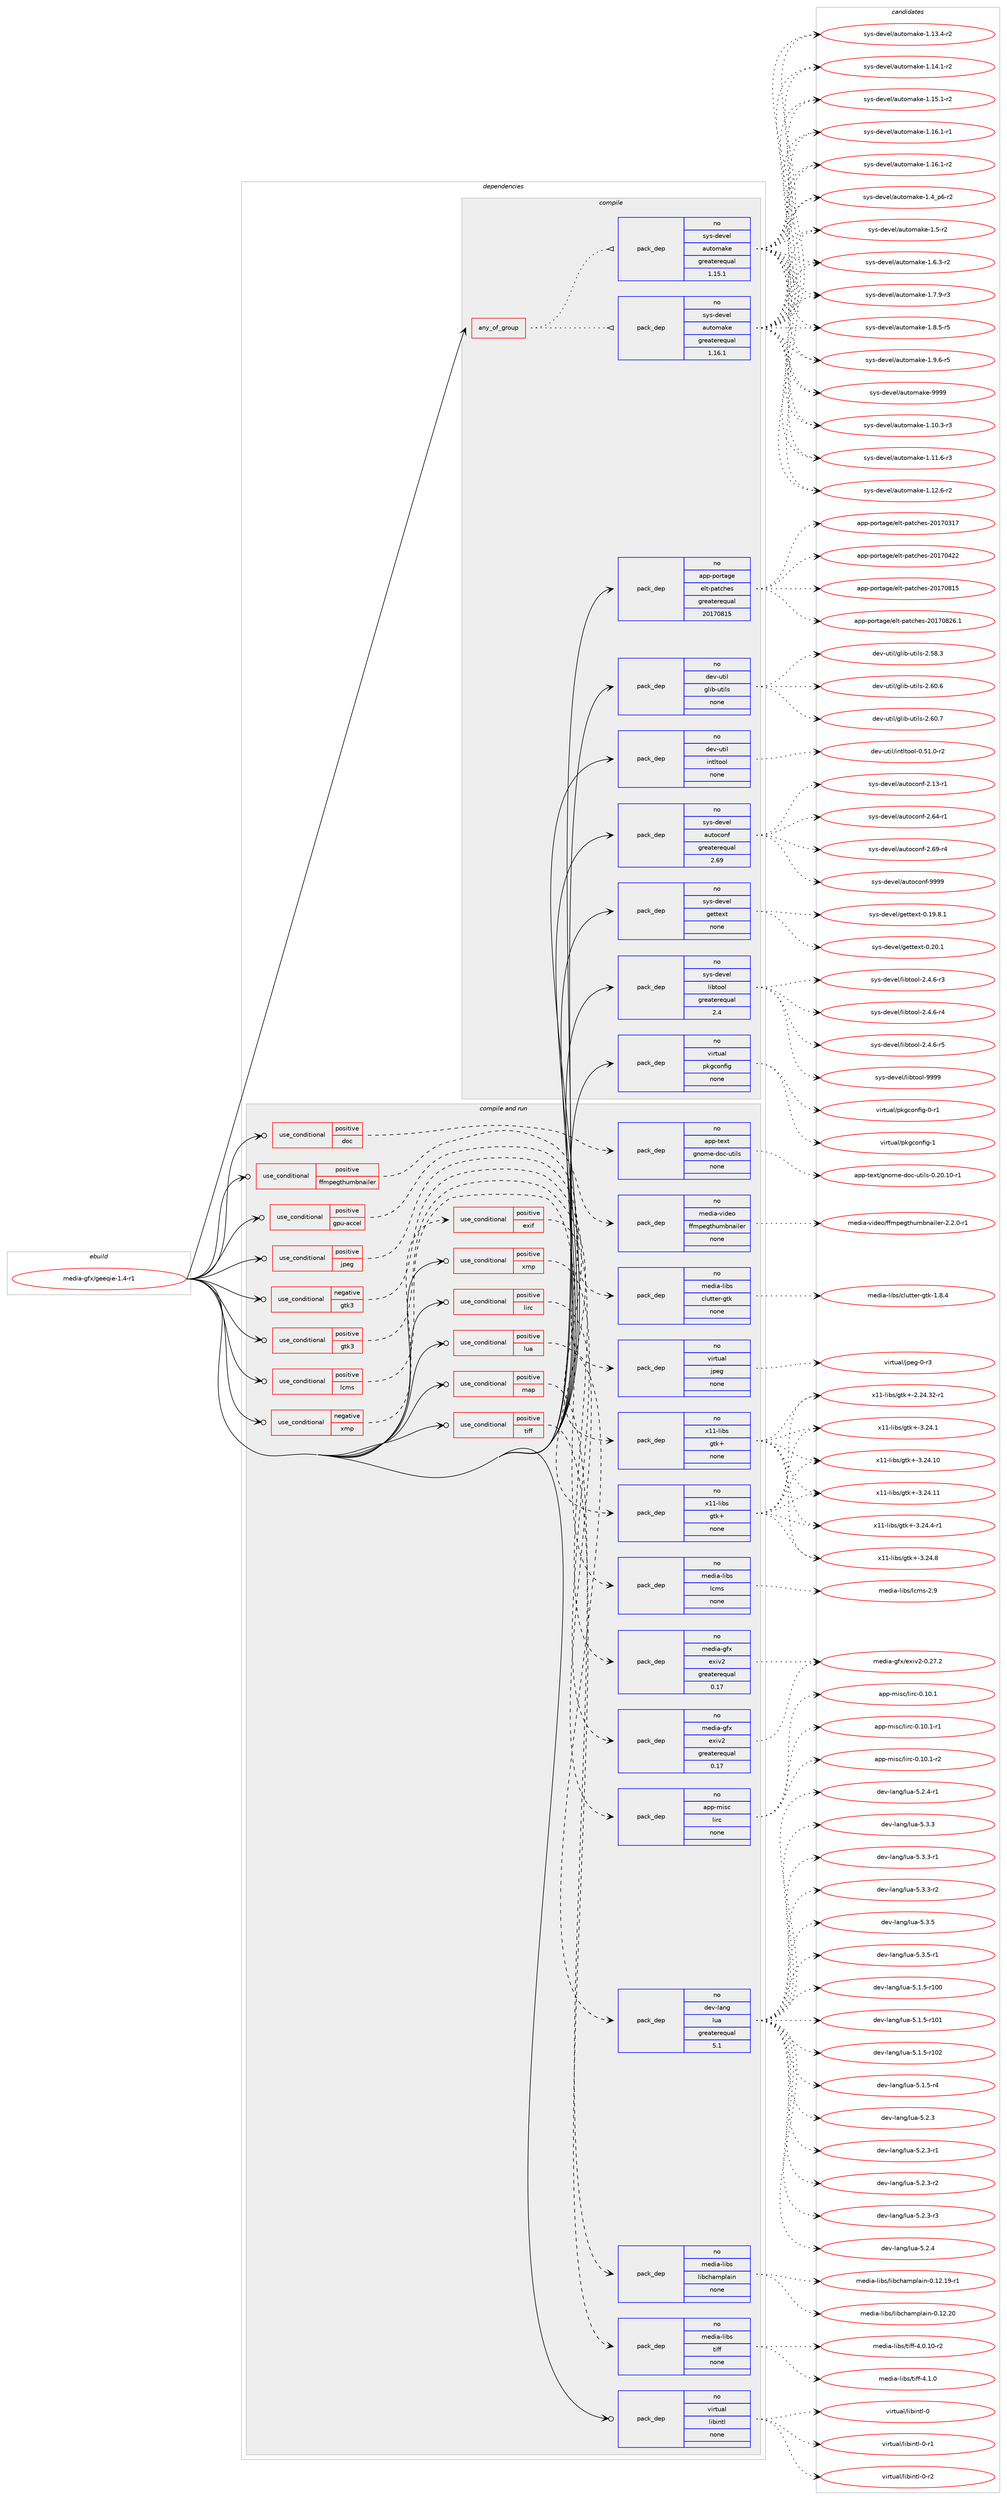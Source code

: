 digraph prolog {

# *************
# Graph options
# *************

newrank=true;
concentrate=true;
compound=true;
graph [rankdir=LR,fontname=Helvetica,fontsize=10,ranksep=1.5];#, ranksep=2.5, nodesep=0.2];
edge  [arrowhead=vee];
node  [fontname=Helvetica,fontsize=10];

# **********
# The ebuild
# **********

subgraph cluster_leftcol {
color=gray;
rank=same;
label=<<i>ebuild</i>>;
id [label="media-gfx/geeqie-1.4-r1", color=red, width=4, href="../media-gfx/geeqie-1.4-r1.svg"];
}

# ****************
# The dependencies
# ****************

subgraph cluster_midcol {
color=gray;
label=<<i>dependencies</i>>;
subgraph cluster_compile {
fillcolor="#eeeeee";
style=filled;
label=<<i>compile</i>>;
subgraph any13121 {
dependency779538 [label=<<TABLE BORDER="0" CELLBORDER="1" CELLSPACING="0" CELLPADDING="4"><TR><TD CELLPADDING="10">any_of_group</TD></TR></TABLE>>, shape=none, color=red];subgraph pack576283 {
dependency779539 [label=<<TABLE BORDER="0" CELLBORDER="1" CELLSPACING="0" CELLPADDING="4" WIDTH="220"><TR><TD ROWSPAN="6" CELLPADDING="30">pack_dep</TD></TR><TR><TD WIDTH="110">no</TD></TR><TR><TD>sys-devel</TD></TR><TR><TD>automake</TD></TR><TR><TD>greaterequal</TD></TR><TR><TD>1.16.1</TD></TR></TABLE>>, shape=none, color=blue];
}
dependency779538:e -> dependency779539:w [weight=20,style="dotted",arrowhead="oinv"];
subgraph pack576284 {
dependency779540 [label=<<TABLE BORDER="0" CELLBORDER="1" CELLSPACING="0" CELLPADDING="4" WIDTH="220"><TR><TD ROWSPAN="6" CELLPADDING="30">pack_dep</TD></TR><TR><TD WIDTH="110">no</TD></TR><TR><TD>sys-devel</TD></TR><TR><TD>automake</TD></TR><TR><TD>greaterequal</TD></TR><TR><TD>1.15.1</TD></TR></TABLE>>, shape=none, color=blue];
}
dependency779538:e -> dependency779540:w [weight=20,style="dotted",arrowhead="oinv"];
}
id:e -> dependency779538:w [weight=20,style="solid",arrowhead="vee"];
subgraph pack576285 {
dependency779541 [label=<<TABLE BORDER="0" CELLBORDER="1" CELLSPACING="0" CELLPADDING="4" WIDTH="220"><TR><TD ROWSPAN="6" CELLPADDING="30">pack_dep</TD></TR><TR><TD WIDTH="110">no</TD></TR><TR><TD>app-portage</TD></TR><TR><TD>elt-patches</TD></TR><TR><TD>greaterequal</TD></TR><TR><TD>20170815</TD></TR></TABLE>>, shape=none, color=blue];
}
id:e -> dependency779541:w [weight=20,style="solid",arrowhead="vee"];
subgraph pack576286 {
dependency779542 [label=<<TABLE BORDER="0" CELLBORDER="1" CELLSPACING="0" CELLPADDING="4" WIDTH="220"><TR><TD ROWSPAN="6" CELLPADDING="30">pack_dep</TD></TR><TR><TD WIDTH="110">no</TD></TR><TR><TD>dev-util</TD></TR><TR><TD>glib-utils</TD></TR><TR><TD>none</TD></TR><TR><TD></TD></TR></TABLE>>, shape=none, color=blue];
}
id:e -> dependency779542:w [weight=20,style="solid",arrowhead="vee"];
subgraph pack576287 {
dependency779543 [label=<<TABLE BORDER="0" CELLBORDER="1" CELLSPACING="0" CELLPADDING="4" WIDTH="220"><TR><TD ROWSPAN="6" CELLPADDING="30">pack_dep</TD></TR><TR><TD WIDTH="110">no</TD></TR><TR><TD>dev-util</TD></TR><TR><TD>intltool</TD></TR><TR><TD>none</TD></TR><TR><TD></TD></TR></TABLE>>, shape=none, color=blue];
}
id:e -> dependency779543:w [weight=20,style="solid",arrowhead="vee"];
subgraph pack576288 {
dependency779544 [label=<<TABLE BORDER="0" CELLBORDER="1" CELLSPACING="0" CELLPADDING="4" WIDTH="220"><TR><TD ROWSPAN="6" CELLPADDING="30">pack_dep</TD></TR><TR><TD WIDTH="110">no</TD></TR><TR><TD>sys-devel</TD></TR><TR><TD>autoconf</TD></TR><TR><TD>greaterequal</TD></TR><TR><TD>2.69</TD></TR></TABLE>>, shape=none, color=blue];
}
id:e -> dependency779544:w [weight=20,style="solid",arrowhead="vee"];
subgraph pack576289 {
dependency779545 [label=<<TABLE BORDER="0" CELLBORDER="1" CELLSPACING="0" CELLPADDING="4" WIDTH="220"><TR><TD ROWSPAN="6" CELLPADDING="30">pack_dep</TD></TR><TR><TD WIDTH="110">no</TD></TR><TR><TD>sys-devel</TD></TR><TR><TD>gettext</TD></TR><TR><TD>none</TD></TR><TR><TD></TD></TR></TABLE>>, shape=none, color=blue];
}
id:e -> dependency779545:w [weight=20,style="solid",arrowhead="vee"];
subgraph pack576290 {
dependency779546 [label=<<TABLE BORDER="0" CELLBORDER="1" CELLSPACING="0" CELLPADDING="4" WIDTH="220"><TR><TD ROWSPAN="6" CELLPADDING="30">pack_dep</TD></TR><TR><TD WIDTH="110">no</TD></TR><TR><TD>sys-devel</TD></TR><TR><TD>libtool</TD></TR><TR><TD>greaterequal</TD></TR><TR><TD>2.4</TD></TR></TABLE>>, shape=none, color=blue];
}
id:e -> dependency779546:w [weight=20,style="solid",arrowhead="vee"];
subgraph pack576291 {
dependency779547 [label=<<TABLE BORDER="0" CELLBORDER="1" CELLSPACING="0" CELLPADDING="4" WIDTH="220"><TR><TD ROWSPAN="6" CELLPADDING="30">pack_dep</TD></TR><TR><TD WIDTH="110">no</TD></TR><TR><TD>virtual</TD></TR><TR><TD>pkgconfig</TD></TR><TR><TD>none</TD></TR><TR><TD></TD></TR></TABLE>>, shape=none, color=blue];
}
id:e -> dependency779547:w [weight=20,style="solid",arrowhead="vee"];
}
subgraph cluster_compileandrun {
fillcolor="#eeeeee";
style=filled;
label=<<i>compile and run</i>>;
subgraph cond189717 {
dependency779548 [label=<<TABLE BORDER="0" CELLBORDER="1" CELLSPACING="0" CELLPADDING="4"><TR><TD ROWSPAN="3" CELLPADDING="10">use_conditional</TD></TR><TR><TD>negative</TD></TR><TR><TD>gtk3</TD></TR></TABLE>>, shape=none, color=red];
subgraph pack576292 {
dependency779549 [label=<<TABLE BORDER="0" CELLBORDER="1" CELLSPACING="0" CELLPADDING="4" WIDTH="220"><TR><TD ROWSPAN="6" CELLPADDING="30">pack_dep</TD></TR><TR><TD WIDTH="110">no</TD></TR><TR><TD>x11-libs</TD></TR><TR><TD>gtk+</TD></TR><TR><TD>none</TD></TR><TR><TD></TD></TR></TABLE>>, shape=none, color=blue];
}
dependency779548:e -> dependency779549:w [weight=20,style="dashed",arrowhead="vee"];
}
id:e -> dependency779548:w [weight=20,style="solid",arrowhead="odotvee"];
subgraph cond189718 {
dependency779550 [label=<<TABLE BORDER="0" CELLBORDER="1" CELLSPACING="0" CELLPADDING="4"><TR><TD ROWSPAN="3" CELLPADDING="10">use_conditional</TD></TR><TR><TD>negative</TD></TR><TR><TD>xmp</TD></TR></TABLE>>, shape=none, color=red];
subgraph cond189719 {
dependency779551 [label=<<TABLE BORDER="0" CELLBORDER="1" CELLSPACING="0" CELLPADDING="4"><TR><TD ROWSPAN="3" CELLPADDING="10">use_conditional</TD></TR><TR><TD>positive</TD></TR><TR><TD>exif</TD></TR></TABLE>>, shape=none, color=red];
subgraph pack576293 {
dependency779552 [label=<<TABLE BORDER="0" CELLBORDER="1" CELLSPACING="0" CELLPADDING="4" WIDTH="220"><TR><TD ROWSPAN="6" CELLPADDING="30">pack_dep</TD></TR><TR><TD WIDTH="110">no</TD></TR><TR><TD>media-gfx</TD></TR><TR><TD>exiv2</TD></TR><TR><TD>greaterequal</TD></TR><TR><TD>0.17</TD></TR></TABLE>>, shape=none, color=blue];
}
dependency779551:e -> dependency779552:w [weight=20,style="dashed",arrowhead="vee"];
}
dependency779550:e -> dependency779551:w [weight=20,style="dashed",arrowhead="vee"];
}
id:e -> dependency779550:w [weight=20,style="solid",arrowhead="odotvee"];
subgraph cond189720 {
dependency779553 [label=<<TABLE BORDER="0" CELLBORDER="1" CELLSPACING="0" CELLPADDING="4"><TR><TD ROWSPAN="3" CELLPADDING="10">use_conditional</TD></TR><TR><TD>positive</TD></TR><TR><TD>doc</TD></TR></TABLE>>, shape=none, color=red];
subgraph pack576294 {
dependency779554 [label=<<TABLE BORDER="0" CELLBORDER="1" CELLSPACING="0" CELLPADDING="4" WIDTH="220"><TR><TD ROWSPAN="6" CELLPADDING="30">pack_dep</TD></TR><TR><TD WIDTH="110">no</TD></TR><TR><TD>app-text</TD></TR><TR><TD>gnome-doc-utils</TD></TR><TR><TD>none</TD></TR><TR><TD></TD></TR></TABLE>>, shape=none, color=blue];
}
dependency779553:e -> dependency779554:w [weight=20,style="dashed",arrowhead="vee"];
}
id:e -> dependency779553:w [weight=20,style="solid",arrowhead="odotvee"];
subgraph cond189721 {
dependency779555 [label=<<TABLE BORDER="0" CELLBORDER="1" CELLSPACING="0" CELLPADDING="4"><TR><TD ROWSPAN="3" CELLPADDING="10">use_conditional</TD></TR><TR><TD>positive</TD></TR><TR><TD>ffmpegthumbnailer</TD></TR></TABLE>>, shape=none, color=red];
subgraph pack576295 {
dependency779556 [label=<<TABLE BORDER="0" CELLBORDER="1" CELLSPACING="0" CELLPADDING="4" WIDTH="220"><TR><TD ROWSPAN="6" CELLPADDING="30">pack_dep</TD></TR><TR><TD WIDTH="110">no</TD></TR><TR><TD>media-video</TD></TR><TR><TD>ffmpegthumbnailer</TD></TR><TR><TD>none</TD></TR><TR><TD></TD></TR></TABLE>>, shape=none, color=blue];
}
dependency779555:e -> dependency779556:w [weight=20,style="dashed",arrowhead="vee"];
}
id:e -> dependency779555:w [weight=20,style="solid",arrowhead="odotvee"];
subgraph cond189722 {
dependency779557 [label=<<TABLE BORDER="0" CELLBORDER="1" CELLSPACING="0" CELLPADDING="4"><TR><TD ROWSPAN="3" CELLPADDING="10">use_conditional</TD></TR><TR><TD>positive</TD></TR><TR><TD>gpu-accel</TD></TR></TABLE>>, shape=none, color=red];
subgraph pack576296 {
dependency779558 [label=<<TABLE BORDER="0" CELLBORDER="1" CELLSPACING="0" CELLPADDING="4" WIDTH="220"><TR><TD ROWSPAN="6" CELLPADDING="30">pack_dep</TD></TR><TR><TD WIDTH="110">no</TD></TR><TR><TD>media-libs</TD></TR><TR><TD>clutter-gtk</TD></TR><TR><TD>none</TD></TR><TR><TD></TD></TR></TABLE>>, shape=none, color=blue];
}
dependency779557:e -> dependency779558:w [weight=20,style="dashed",arrowhead="vee"];
}
id:e -> dependency779557:w [weight=20,style="solid",arrowhead="odotvee"];
subgraph cond189723 {
dependency779559 [label=<<TABLE BORDER="0" CELLBORDER="1" CELLSPACING="0" CELLPADDING="4"><TR><TD ROWSPAN="3" CELLPADDING="10">use_conditional</TD></TR><TR><TD>positive</TD></TR><TR><TD>gtk3</TD></TR></TABLE>>, shape=none, color=red];
subgraph pack576297 {
dependency779560 [label=<<TABLE BORDER="0" CELLBORDER="1" CELLSPACING="0" CELLPADDING="4" WIDTH="220"><TR><TD ROWSPAN="6" CELLPADDING="30">pack_dep</TD></TR><TR><TD WIDTH="110">no</TD></TR><TR><TD>x11-libs</TD></TR><TR><TD>gtk+</TD></TR><TR><TD>none</TD></TR><TR><TD></TD></TR></TABLE>>, shape=none, color=blue];
}
dependency779559:e -> dependency779560:w [weight=20,style="dashed",arrowhead="vee"];
}
id:e -> dependency779559:w [weight=20,style="solid",arrowhead="odotvee"];
subgraph cond189724 {
dependency779561 [label=<<TABLE BORDER="0" CELLBORDER="1" CELLSPACING="0" CELLPADDING="4"><TR><TD ROWSPAN="3" CELLPADDING="10">use_conditional</TD></TR><TR><TD>positive</TD></TR><TR><TD>jpeg</TD></TR></TABLE>>, shape=none, color=red];
subgraph pack576298 {
dependency779562 [label=<<TABLE BORDER="0" CELLBORDER="1" CELLSPACING="0" CELLPADDING="4" WIDTH="220"><TR><TD ROWSPAN="6" CELLPADDING="30">pack_dep</TD></TR><TR><TD WIDTH="110">no</TD></TR><TR><TD>virtual</TD></TR><TR><TD>jpeg</TD></TR><TR><TD>none</TD></TR><TR><TD></TD></TR></TABLE>>, shape=none, color=blue];
}
dependency779561:e -> dependency779562:w [weight=20,style="dashed",arrowhead="vee"];
}
id:e -> dependency779561:w [weight=20,style="solid",arrowhead="odotvee"];
subgraph cond189725 {
dependency779563 [label=<<TABLE BORDER="0" CELLBORDER="1" CELLSPACING="0" CELLPADDING="4"><TR><TD ROWSPAN="3" CELLPADDING="10">use_conditional</TD></TR><TR><TD>positive</TD></TR><TR><TD>lcms</TD></TR></TABLE>>, shape=none, color=red];
subgraph pack576299 {
dependency779564 [label=<<TABLE BORDER="0" CELLBORDER="1" CELLSPACING="0" CELLPADDING="4" WIDTH="220"><TR><TD ROWSPAN="6" CELLPADDING="30">pack_dep</TD></TR><TR><TD WIDTH="110">no</TD></TR><TR><TD>media-libs</TD></TR><TR><TD>lcms</TD></TR><TR><TD>none</TD></TR><TR><TD></TD></TR></TABLE>>, shape=none, color=blue];
}
dependency779563:e -> dependency779564:w [weight=20,style="dashed",arrowhead="vee"];
}
id:e -> dependency779563:w [weight=20,style="solid",arrowhead="odotvee"];
subgraph cond189726 {
dependency779565 [label=<<TABLE BORDER="0" CELLBORDER="1" CELLSPACING="0" CELLPADDING="4"><TR><TD ROWSPAN="3" CELLPADDING="10">use_conditional</TD></TR><TR><TD>positive</TD></TR><TR><TD>lirc</TD></TR></TABLE>>, shape=none, color=red];
subgraph pack576300 {
dependency779566 [label=<<TABLE BORDER="0" CELLBORDER="1" CELLSPACING="0" CELLPADDING="4" WIDTH="220"><TR><TD ROWSPAN="6" CELLPADDING="30">pack_dep</TD></TR><TR><TD WIDTH="110">no</TD></TR><TR><TD>app-misc</TD></TR><TR><TD>lirc</TD></TR><TR><TD>none</TD></TR><TR><TD></TD></TR></TABLE>>, shape=none, color=blue];
}
dependency779565:e -> dependency779566:w [weight=20,style="dashed",arrowhead="vee"];
}
id:e -> dependency779565:w [weight=20,style="solid",arrowhead="odotvee"];
subgraph cond189727 {
dependency779567 [label=<<TABLE BORDER="0" CELLBORDER="1" CELLSPACING="0" CELLPADDING="4"><TR><TD ROWSPAN="3" CELLPADDING="10">use_conditional</TD></TR><TR><TD>positive</TD></TR><TR><TD>lua</TD></TR></TABLE>>, shape=none, color=red];
subgraph pack576301 {
dependency779568 [label=<<TABLE BORDER="0" CELLBORDER="1" CELLSPACING="0" CELLPADDING="4" WIDTH="220"><TR><TD ROWSPAN="6" CELLPADDING="30">pack_dep</TD></TR><TR><TD WIDTH="110">no</TD></TR><TR><TD>dev-lang</TD></TR><TR><TD>lua</TD></TR><TR><TD>greaterequal</TD></TR><TR><TD>5.1</TD></TR></TABLE>>, shape=none, color=blue];
}
dependency779567:e -> dependency779568:w [weight=20,style="dashed",arrowhead="vee"];
}
id:e -> dependency779567:w [weight=20,style="solid",arrowhead="odotvee"];
subgraph cond189728 {
dependency779569 [label=<<TABLE BORDER="0" CELLBORDER="1" CELLSPACING="0" CELLPADDING="4"><TR><TD ROWSPAN="3" CELLPADDING="10">use_conditional</TD></TR><TR><TD>positive</TD></TR><TR><TD>map</TD></TR></TABLE>>, shape=none, color=red];
subgraph pack576302 {
dependency779570 [label=<<TABLE BORDER="0" CELLBORDER="1" CELLSPACING="0" CELLPADDING="4" WIDTH="220"><TR><TD ROWSPAN="6" CELLPADDING="30">pack_dep</TD></TR><TR><TD WIDTH="110">no</TD></TR><TR><TD>media-libs</TD></TR><TR><TD>libchamplain</TD></TR><TR><TD>none</TD></TR><TR><TD></TD></TR></TABLE>>, shape=none, color=blue];
}
dependency779569:e -> dependency779570:w [weight=20,style="dashed",arrowhead="vee"];
}
id:e -> dependency779569:w [weight=20,style="solid",arrowhead="odotvee"];
subgraph cond189729 {
dependency779571 [label=<<TABLE BORDER="0" CELLBORDER="1" CELLSPACING="0" CELLPADDING="4"><TR><TD ROWSPAN="3" CELLPADDING="10">use_conditional</TD></TR><TR><TD>positive</TD></TR><TR><TD>tiff</TD></TR></TABLE>>, shape=none, color=red];
subgraph pack576303 {
dependency779572 [label=<<TABLE BORDER="0" CELLBORDER="1" CELLSPACING="0" CELLPADDING="4" WIDTH="220"><TR><TD ROWSPAN="6" CELLPADDING="30">pack_dep</TD></TR><TR><TD WIDTH="110">no</TD></TR><TR><TD>media-libs</TD></TR><TR><TD>tiff</TD></TR><TR><TD>none</TD></TR><TR><TD></TD></TR></TABLE>>, shape=none, color=blue];
}
dependency779571:e -> dependency779572:w [weight=20,style="dashed",arrowhead="vee"];
}
id:e -> dependency779571:w [weight=20,style="solid",arrowhead="odotvee"];
subgraph cond189730 {
dependency779573 [label=<<TABLE BORDER="0" CELLBORDER="1" CELLSPACING="0" CELLPADDING="4"><TR><TD ROWSPAN="3" CELLPADDING="10">use_conditional</TD></TR><TR><TD>positive</TD></TR><TR><TD>xmp</TD></TR></TABLE>>, shape=none, color=red];
subgraph pack576304 {
dependency779574 [label=<<TABLE BORDER="0" CELLBORDER="1" CELLSPACING="0" CELLPADDING="4" WIDTH="220"><TR><TD ROWSPAN="6" CELLPADDING="30">pack_dep</TD></TR><TR><TD WIDTH="110">no</TD></TR><TR><TD>media-gfx</TD></TR><TR><TD>exiv2</TD></TR><TR><TD>greaterequal</TD></TR><TR><TD>0.17</TD></TR></TABLE>>, shape=none, color=blue];
}
dependency779573:e -> dependency779574:w [weight=20,style="dashed",arrowhead="vee"];
}
id:e -> dependency779573:w [weight=20,style="solid",arrowhead="odotvee"];
subgraph pack576305 {
dependency779575 [label=<<TABLE BORDER="0" CELLBORDER="1" CELLSPACING="0" CELLPADDING="4" WIDTH="220"><TR><TD ROWSPAN="6" CELLPADDING="30">pack_dep</TD></TR><TR><TD WIDTH="110">no</TD></TR><TR><TD>virtual</TD></TR><TR><TD>libintl</TD></TR><TR><TD>none</TD></TR><TR><TD></TD></TR></TABLE>>, shape=none, color=blue];
}
id:e -> dependency779575:w [weight=20,style="solid",arrowhead="odotvee"];
}
subgraph cluster_run {
fillcolor="#eeeeee";
style=filled;
label=<<i>run</i>>;
}
}

# **************
# The candidates
# **************

subgraph cluster_choices {
rank=same;
color=gray;
label=<<i>candidates</i>>;

subgraph choice576283 {
color=black;
nodesep=1;
choice11512111545100101118101108479711711611110997107101454946494846514511451 [label="sys-devel/automake-1.10.3-r3", color=red, width=4,href="../sys-devel/automake-1.10.3-r3.svg"];
choice11512111545100101118101108479711711611110997107101454946494946544511451 [label="sys-devel/automake-1.11.6-r3", color=red, width=4,href="../sys-devel/automake-1.11.6-r3.svg"];
choice11512111545100101118101108479711711611110997107101454946495046544511450 [label="sys-devel/automake-1.12.6-r2", color=red, width=4,href="../sys-devel/automake-1.12.6-r2.svg"];
choice11512111545100101118101108479711711611110997107101454946495146524511450 [label="sys-devel/automake-1.13.4-r2", color=red, width=4,href="../sys-devel/automake-1.13.4-r2.svg"];
choice11512111545100101118101108479711711611110997107101454946495246494511450 [label="sys-devel/automake-1.14.1-r2", color=red, width=4,href="../sys-devel/automake-1.14.1-r2.svg"];
choice11512111545100101118101108479711711611110997107101454946495346494511450 [label="sys-devel/automake-1.15.1-r2", color=red, width=4,href="../sys-devel/automake-1.15.1-r2.svg"];
choice11512111545100101118101108479711711611110997107101454946495446494511449 [label="sys-devel/automake-1.16.1-r1", color=red, width=4,href="../sys-devel/automake-1.16.1-r1.svg"];
choice11512111545100101118101108479711711611110997107101454946495446494511450 [label="sys-devel/automake-1.16.1-r2", color=red, width=4,href="../sys-devel/automake-1.16.1-r2.svg"];
choice115121115451001011181011084797117116111109971071014549465295112544511450 [label="sys-devel/automake-1.4_p6-r2", color=red, width=4,href="../sys-devel/automake-1.4_p6-r2.svg"];
choice11512111545100101118101108479711711611110997107101454946534511450 [label="sys-devel/automake-1.5-r2", color=red, width=4,href="../sys-devel/automake-1.5-r2.svg"];
choice115121115451001011181011084797117116111109971071014549465446514511450 [label="sys-devel/automake-1.6.3-r2", color=red, width=4,href="../sys-devel/automake-1.6.3-r2.svg"];
choice115121115451001011181011084797117116111109971071014549465546574511451 [label="sys-devel/automake-1.7.9-r3", color=red, width=4,href="../sys-devel/automake-1.7.9-r3.svg"];
choice115121115451001011181011084797117116111109971071014549465646534511453 [label="sys-devel/automake-1.8.5-r5", color=red, width=4,href="../sys-devel/automake-1.8.5-r5.svg"];
choice115121115451001011181011084797117116111109971071014549465746544511453 [label="sys-devel/automake-1.9.6-r5", color=red, width=4,href="../sys-devel/automake-1.9.6-r5.svg"];
choice115121115451001011181011084797117116111109971071014557575757 [label="sys-devel/automake-9999", color=red, width=4,href="../sys-devel/automake-9999.svg"];
dependency779539:e -> choice11512111545100101118101108479711711611110997107101454946494846514511451:w [style=dotted,weight="100"];
dependency779539:e -> choice11512111545100101118101108479711711611110997107101454946494946544511451:w [style=dotted,weight="100"];
dependency779539:e -> choice11512111545100101118101108479711711611110997107101454946495046544511450:w [style=dotted,weight="100"];
dependency779539:e -> choice11512111545100101118101108479711711611110997107101454946495146524511450:w [style=dotted,weight="100"];
dependency779539:e -> choice11512111545100101118101108479711711611110997107101454946495246494511450:w [style=dotted,weight="100"];
dependency779539:e -> choice11512111545100101118101108479711711611110997107101454946495346494511450:w [style=dotted,weight="100"];
dependency779539:e -> choice11512111545100101118101108479711711611110997107101454946495446494511449:w [style=dotted,weight="100"];
dependency779539:e -> choice11512111545100101118101108479711711611110997107101454946495446494511450:w [style=dotted,weight="100"];
dependency779539:e -> choice115121115451001011181011084797117116111109971071014549465295112544511450:w [style=dotted,weight="100"];
dependency779539:e -> choice11512111545100101118101108479711711611110997107101454946534511450:w [style=dotted,weight="100"];
dependency779539:e -> choice115121115451001011181011084797117116111109971071014549465446514511450:w [style=dotted,weight="100"];
dependency779539:e -> choice115121115451001011181011084797117116111109971071014549465546574511451:w [style=dotted,weight="100"];
dependency779539:e -> choice115121115451001011181011084797117116111109971071014549465646534511453:w [style=dotted,weight="100"];
dependency779539:e -> choice115121115451001011181011084797117116111109971071014549465746544511453:w [style=dotted,weight="100"];
dependency779539:e -> choice115121115451001011181011084797117116111109971071014557575757:w [style=dotted,weight="100"];
}
subgraph choice576284 {
color=black;
nodesep=1;
choice11512111545100101118101108479711711611110997107101454946494846514511451 [label="sys-devel/automake-1.10.3-r3", color=red, width=4,href="../sys-devel/automake-1.10.3-r3.svg"];
choice11512111545100101118101108479711711611110997107101454946494946544511451 [label="sys-devel/automake-1.11.6-r3", color=red, width=4,href="../sys-devel/automake-1.11.6-r3.svg"];
choice11512111545100101118101108479711711611110997107101454946495046544511450 [label="sys-devel/automake-1.12.6-r2", color=red, width=4,href="../sys-devel/automake-1.12.6-r2.svg"];
choice11512111545100101118101108479711711611110997107101454946495146524511450 [label="sys-devel/automake-1.13.4-r2", color=red, width=4,href="../sys-devel/automake-1.13.4-r2.svg"];
choice11512111545100101118101108479711711611110997107101454946495246494511450 [label="sys-devel/automake-1.14.1-r2", color=red, width=4,href="../sys-devel/automake-1.14.1-r2.svg"];
choice11512111545100101118101108479711711611110997107101454946495346494511450 [label="sys-devel/automake-1.15.1-r2", color=red, width=4,href="../sys-devel/automake-1.15.1-r2.svg"];
choice11512111545100101118101108479711711611110997107101454946495446494511449 [label="sys-devel/automake-1.16.1-r1", color=red, width=4,href="../sys-devel/automake-1.16.1-r1.svg"];
choice11512111545100101118101108479711711611110997107101454946495446494511450 [label="sys-devel/automake-1.16.1-r2", color=red, width=4,href="../sys-devel/automake-1.16.1-r2.svg"];
choice115121115451001011181011084797117116111109971071014549465295112544511450 [label="sys-devel/automake-1.4_p6-r2", color=red, width=4,href="../sys-devel/automake-1.4_p6-r2.svg"];
choice11512111545100101118101108479711711611110997107101454946534511450 [label="sys-devel/automake-1.5-r2", color=red, width=4,href="../sys-devel/automake-1.5-r2.svg"];
choice115121115451001011181011084797117116111109971071014549465446514511450 [label="sys-devel/automake-1.6.3-r2", color=red, width=4,href="../sys-devel/automake-1.6.3-r2.svg"];
choice115121115451001011181011084797117116111109971071014549465546574511451 [label="sys-devel/automake-1.7.9-r3", color=red, width=4,href="../sys-devel/automake-1.7.9-r3.svg"];
choice115121115451001011181011084797117116111109971071014549465646534511453 [label="sys-devel/automake-1.8.5-r5", color=red, width=4,href="../sys-devel/automake-1.8.5-r5.svg"];
choice115121115451001011181011084797117116111109971071014549465746544511453 [label="sys-devel/automake-1.9.6-r5", color=red, width=4,href="../sys-devel/automake-1.9.6-r5.svg"];
choice115121115451001011181011084797117116111109971071014557575757 [label="sys-devel/automake-9999", color=red, width=4,href="../sys-devel/automake-9999.svg"];
dependency779540:e -> choice11512111545100101118101108479711711611110997107101454946494846514511451:w [style=dotted,weight="100"];
dependency779540:e -> choice11512111545100101118101108479711711611110997107101454946494946544511451:w [style=dotted,weight="100"];
dependency779540:e -> choice11512111545100101118101108479711711611110997107101454946495046544511450:w [style=dotted,weight="100"];
dependency779540:e -> choice11512111545100101118101108479711711611110997107101454946495146524511450:w [style=dotted,weight="100"];
dependency779540:e -> choice11512111545100101118101108479711711611110997107101454946495246494511450:w [style=dotted,weight="100"];
dependency779540:e -> choice11512111545100101118101108479711711611110997107101454946495346494511450:w [style=dotted,weight="100"];
dependency779540:e -> choice11512111545100101118101108479711711611110997107101454946495446494511449:w [style=dotted,weight="100"];
dependency779540:e -> choice11512111545100101118101108479711711611110997107101454946495446494511450:w [style=dotted,weight="100"];
dependency779540:e -> choice115121115451001011181011084797117116111109971071014549465295112544511450:w [style=dotted,weight="100"];
dependency779540:e -> choice11512111545100101118101108479711711611110997107101454946534511450:w [style=dotted,weight="100"];
dependency779540:e -> choice115121115451001011181011084797117116111109971071014549465446514511450:w [style=dotted,weight="100"];
dependency779540:e -> choice115121115451001011181011084797117116111109971071014549465546574511451:w [style=dotted,weight="100"];
dependency779540:e -> choice115121115451001011181011084797117116111109971071014549465646534511453:w [style=dotted,weight="100"];
dependency779540:e -> choice115121115451001011181011084797117116111109971071014549465746544511453:w [style=dotted,weight="100"];
dependency779540:e -> choice115121115451001011181011084797117116111109971071014557575757:w [style=dotted,weight="100"];
}
subgraph choice576285 {
color=black;
nodesep=1;
choice97112112451121111141169710310147101108116451129711699104101115455048495548514955 [label="app-portage/elt-patches-20170317", color=red, width=4,href="../app-portage/elt-patches-20170317.svg"];
choice97112112451121111141169710310147101108116451129711699104101115455048495548525050 [label="app-portage/elt-patches-20170422", color=red, width=4,href="../app-portage/elt-patches-20170422.svg"];
choice97112112451121111141169710310147101108116451129711699104101115455048495548564953 [label="app-portage/elt-patches-20170815", color=red, width=4,href="../app-portage/elt-patches-20170815.svg"];
choice971121124511211111411697103101471011081164511297116991041011154550484955485650544649 [label="app-portage/elt-patches-20170826.1", color=red, width=4,href="../app-portage/elt-patches-20170826.1.svg"];
dependency779541:e -> choice97112112451121111141169710310147101108116451129711699104101115455048495548514955:w [style=dotted,weight="100"];
dependency779541:e -> choice97112112451121111141169710310147101108116451129711699104101115455048495548525050:w [style=dotted,weight="100"];
dependency779541:e -> choice97112112451121111141169710310147101108116451129711699104101115455048495548564953:w [style=dotted,weight="100"];
dependency779541:e -> choice971121124511211111411697103101471011081164511297116991041011154550484955485650544649:w [style=dotted,weight="100"];
}
subgraph choice576286 {
color=black;
nodesep=1;
choice1001011184511711610510847103108105984511711610510811545504653564651 [label="dev-util/glib-utils-2.58.3", color=red, width=4,href="../dev-util/glib-utils-2.58.3.svg"];
choice1001011184511711610510847103108105984511711610510811545504654484654 [label="dev-util/glib-utils-2.60.6", color=red, width=4,href="../dev-util/glib-utils-2.60.6.svg"];
choice1001011184511711610510847103108105984511711610510811545504654484655 [label="dev-util/glib-utils-2.60.7", color=red, width=4,href="../dev-util/glib-utils-2.60.7.svg"];
dependency779542:e -> choice1001011184511711610510847103108105984511711610510811545504653564651:w [style=dotted,weight="100"];
dependency779542:e -> choice1001011184511711610510847103108105984511711610510811545504654484654:w [style=dotted,weight="100"];
dependency779542:e -> choice1001011184511711610510847103108105984511711610510811545504654484655:w [style=dotted,weight="100"];
}
subgraph choice576287 {
color=black;
nodesep=1;
choice1001011184511711610510847105110116108116111111108454846534946484511450 [label="dev-util/intltool-0.51.0-r2", color=red, width=4,href="../dev-util/intltool-0.51.0-r2.svg"];
dependency779543:e -> choice1001011184511711610510847105110116108116111111108454846534946484511450:w [style=dotted,weight="100"];
}
subgraph choice576288 {
color=black;
nodesep=1;
choice1151211154510010111810110847971171161119911111010245504649514511449 [label="sys-devel/autoconf-2.13-r1", color=red, width=4,href="../sys-devel/autoconf-2.13-r1.svg"];
choice1151211154510010111810110847971171161119911111010245504654524511449 [label="sys-devel/autoconf-2.64-r1", color=red, width=4,href="../sys-devel/autoconf-2.64-r1.svg"];
choice1151211154510010111810110847971171161119911111010245504654574511452 [label="sys-devel/autoconf-2.69-r4", color=red, width=4,href="../sys-devel/autoconf-2.69-r4.svg"];
choice115121115451001011181011084797117116111991111101024557575757 [label="sys-devel/autoconf-9999", color=red, width=4,href="../sys-devel/autoconf-9999.svg"];
dependency779544:e -> choice1151211154510010111810110847971171161119911111010245504649514511449:w [style=dotted,weight="100"];
dependency779544:e -> choice1151211154510010111810110847971171161119911111010245504654524511449:w [style=dotted,weight="100"];
dependency779544:e -> choice1151211154510010111810110847971171161119911111010245504654574511452:w [style=dotted,weight="100"];
dependency779544:e -> choice115121115451001011181011084797117116111991111101024557575757:w [style=dotted,weight="100"];
}
subgraph choice576289 {
color=black;
nodesep=1;
choice1151211154510010111810110847103101116116101120116454846495746564649 [label="sys-devel/gettext-0.19.8.1", color=red, width=4,href="../sys-devel/gettext-0.19.8.1.svg"];
choice115121115451001011181011084710310111611610112011645484650484649 [label="sys-devel/gettext-0.20.1", color=red, width=4,href="../sys-devel/gettext-0.20.1.svg"];
dependency779545:e -> choice1151211154510010111810110847103101116116101120116454846495746564649:w [style=dotted,weight="100"];
dependency779545:e -> choice115121115451001011181011084710310111611610112011645484650484649:w [style=dotted,weight="100"];
}
subgraph choice576290 {
color=black;
nodesep=1;
choice1151211154510010111810110847108105981161111111084550465246544511451 [label="sys-devel/libtool-2.4.6-r3", color=red, width=4,href="../sys-devel/libtool-2.4.6-r3.svg"];
choice1151211154510010111810110847108105981161111111084550465246544511452 [label="sys-devel/libtool-2.4.6-r4", color=red, width=4,href="../sys-devel/libtool-2.4.6-r4.svg"];
choice1151211154510010111810110847108105981161111111084550465246544511453 [label="sys-devel/libtool-2.4.6-r5", color=red, width=4,href="../sys-devel/libtool-2.4.6-r5.svg"];
choice1151211154510010111810110847108105981161111111084557575757 [label="sys-devel/libtool-9999", color=red, width=4,href="../sys-devel/libtool-9999.svg"];
dependency779546:e -> choice1151211154510010111810110847108105981161111111084550465246544511451:w [style=dotted,weight="100"];
dependency779546:e -> choice1151211154510010111810110847108105981161111111084550465246544511452:w [style=dotted,weight="100"];
dependency779546:e -> choice1151211154510010111810110847108105981161111111084550465246544511453:w [style=dotted,weight="100"];
dependency779546:e -> choice1151211154510010111810110847108105981161111111084557575757:w [style=dotted,weight="100"];
}
subgraph choice576291 {
color=black;
nodesep=1;
choice11810511411611797108471121071039911111010210510345484511449 [label="virtual/pkgconfig-0-r1", color=red, width=4,href="../virtual/pkgconfig-0-r1.svg"];
choice1181051141161179710847112107103991111101021051034549 [label="virtual/pkgconfig-1", color=red, width=4,href="../virtual/pkgconfig-1.svg"];
dependency779547:e -> choice11810511411611797108471121071039911111010210510345484511449:w [style=dotted,weight="100"];
dependency779547:e -> choice1181051141161179710847112107103991111101021051034549:w [style=dotted,weight="100"];
}
subgraph choice576292 {
color=black;
nodesep=1;
choice12049494510810598115471031161074345504650524651504511449 [label="x11-libs/gtk+-2.24.32-r1", color=red, width=4,href="../x11-libs/gtk+-2.24.32-r1.svg"];
choice12049494510810598115471031161074345514650524649 [label="x11-libs/gtk+-3.24.1", color=red, width=4,href="../x11-libs/gtk+-3.24.1.svg"];
choice1204949451081059811547103116107434551465052464948 [label="x11-libs/gtk+-3.24.10", color=red, width=4,href="../x11-libs/gtk+-3.24.10.svg"];
choice1204949451081059811547103116107434551465052464949 [label="x11-libs/gtk+-3.24.11", color=red, width=4,href="../x11-libs/gtk+-3.24.11.svg"];
choice120494945108105981154710311610743455146505246524511449 [label="x11-libs/gtk+-3.24.4-r1", color=red, width=4,href="../x11-libs/gtk+-3.24.4-r1.svg"];
choice12049494510810598115471031161074345514650524656 [label="x11-libs/gtk+-3.24.8", color=red, width=4,href="../x11-libs/gtk+-3.24.8.svg"];
dependency779549:e -> choice12049494510810598115471031161074345504650524651504511449:w [style=dotted,weight="100"];
dependency779549:e -> choice12049494510810598115471031161074345514650524649:w [style=dotted,weight="100"];
dependency779549:e -> choice1204949451081059811547103116107434551465052464948:w [style=dotted,weight="100"];
dependency779549:e -> choice1204949451081059811547103116107434551465052464949:w [style=dotted,weight="100"];
dependency779549:e -> choice120494945108105981154710311610743455146505246524511449:w [style=dotted,weight="100"];
dependency779549:e -> choice12049494510810598115471031161074345514650524656:w [style=dotted,weight="100"];
}
subgraph choice576293 {
color=black;
nodesep=1;
choice1091011001059745103102120471011201051185045484650554650 [label="media-gfx/exiv2-0.27.2", color=red, width=4,href="../media-gfx/exiv2-0.27.2.svg"];
dependency779552:e -> choice1091011001059745103102120471011201051185045484650554650:w [style=dotted,weight="100"];
}
subgraph choice576294 {
color=black;
nodesep=1;
choice97112112451161011201164710311011110910145100111994511711610510811545484650484649484511449 [label="app-text/gnome-doc-utils-0.20.10-r1", color=red, width=4,href="../app-text/gnome-doc-utils-0.20.10-r1.svg"];
dependency779554:e -> choice97112112451161011201164710311011110910145100111994511711610510811545484650484649484511449:w [style=dotted,weight="100"];
}
subgraph choice576295 {
color=black;
nodesep=1;
choice10910110010597451181051001011114710210210911210110311610411710998110971051081011144550465046484511449 [label="media-video/ffmpegthumbnailer-2.2.0-r1", color=red, width=4,href="../media-video/ffmpegthumbnailer-2.2.0-r1.svg"];
dependency779556:e -> choice10910110010597451181051001011114710210210911210110311610411710998110971051081011144550465046484511449:w [style=dotted,weight="100"];
}
subgraph choice576296 {
color=black;
nodesep=1;
choice109101100105974510810598115479910811711611610111445103116107454946564652 [label="media-libs/clutter-gtk-1.8.4", color=red, width=4,href="../media-libs/clutter-gtk-1.8.4.svg"];
dependency779558:e -> choice109101100105974510810598115479910811711611610111445103116107454946564652:w [style=dotted,weight="100"];
}
subgraph choice576297 {
color=black;
nodesep=1;
choice12049494510810598115471031161074345504650524651504511449 [label="x11-libs/gtk+-2.24.32-r1", color=red, width=4,href="../x11-libs/gtk+-2.24.32-r1.svg"];
choice12049494510810598115471031161074345514650524649 [label="x11-libs/gtk+-3.24.1", color=red, width=4,href="../x11-libs/gtk+-3.24.1.svg"];
choice1204949451081059811547103116107434551465052464948 [label="x11-libs/gtk+-3.24.10", color=red, width=4,href="../x11-libs/gtk+-3.24.10.svg"];
choice1204949451081059811547103116107434551465052464949 [label="x11-libs/gtk+-3.24.11", color=red, width=4,href="../x11-libs/gtk+-3.24.11.svg"];
choice120494945108105981154710311610743455146505246524511449 [label="x11-libs/gtk+-3.24.4-r1", color=red, width=4,href="../x11-libs/gtk+-3.24.4-r1.svg"];
choice12049494510810598115471031161074345514650524656 [label="x11-libs/gtk+-3.24.8", color=red, width=4,href="../x11-libs/gtk+-3.24.8.svg"];
dependency779560:e -> choice12049494510810598115471031161074345504650524651504511449:w [style=dotted,weight="100"];
dependency779560:e -> choice12049494510810598115471031161074345514650524649:w [style=dotted,weight="100"];
dependency779560:e -> choice1204949451081059811547103116107434551465052464948:w [style=dotted,weight="100"];
dependency779560:e -> choice1204949451081059811547103116107434551465052464949:w [style=dotted,weight="100"];
dependency779560:e -> choice120494945108105981154710311610743455146505246524511449:w [style=dotted,weight="100"];
dependency779560:e -> choice12049494510810598115471031161074345514650524656:w [style=dotted,weight="100"];
}
subgraph choice576298 {
color=black;
nodesep=1;
choice118105114116117971084710611210110345484511451 [label="virtual/jpeg-0-r3", color=red, width=4,href="../virtual/jpeg-0-r3.svg"];
dependency779562:e -> choice118105114116117971084710611210110345484511451:w [style=dotted,weight="100"];
}
subgraph choice576299 {
color=black;
nodesep=1;
choice109101100105974510810598115471089910911545504657 [label="media-libs/lcms-2.9", color=red, width=4,href="../media-libs/lcms-2.9.svg"];
dependency779564:e -> choice109101100105974510810598115471089910911545504657:w [style=dotted,weight="100"];
}
subgraph choice576300 {
color=black;
nodesep=1;
choice971121124510910511599471081051149945484649484649 [label="app-misc/lirc-0.10.1", color=red, width=4,href="../app-misc/lirc-0.10.1.svg"];
choice9711211245109105115994710810511499454846494846494511449 [label="app-misc/lirc-0.10.1-r1", color=red, width=4,href="../app-misc/lirc-0.10.1-r1.svg"];
choice9711211245109105115994710810511499454846494846494511450 [label="app-misc/lirc-0.10.1-r2", color=red, width=4,href="../app-misc/lirc-0.10.1-r2.svg"];
dependency779566:e -> choice971121124510910511599471081051149945484649484649:w [style=dotted,weight="100"];
dependency779566:e -> choice9711211245109105115994710810511499454846494846494511449:w [style=dotted,weight="100"];
dependency779566:e -> choice9711211245109105115994710810511499454846494846494511450:w [style=dotted,weight="100"];
}
subgraph choice576301 {
color=black;
nodesep=1;
choice1001011184510897110103471081179745534649465345114494848 [label="dev-lang/lua-5.1.5-r100", color=red, width=4,href="../dev-lang/lua-5.1.5-r100.svg"];
choice1001011184510897110103471081179745534649465345114494849 [label="dev-lang/lua-5.1.5-r101", color=red, width=4,href="../dev-lang/lua-5.1.5-r101.svg"];
choice1001011184510897110103471081179745534649465345114494850 [label="dev-lang/lua-5.1.5-r102", color=red, width=4,href="../dev-lang/lua-5.1.5-r102.svg"];
choice100101118451089711010347108117974553464946534511452 [label="dev-lang/lua-5.1.5-r4", color=red, width=4,href="../dev-lang/lua-5.1.5-r4.svg"];
choice10010111845108971101034710811797455346504651 [label="dev-lang/lua-5.2.3", color=red, width=4,href="../dev-lang/lua-5.2.3.svg"];
choice100101118451089711010347108117974553465046514511449 [label="dev-lang/lua-5.2.3-r1", color=red, width=4,href="../dev-lang/lua-5.2.3-r1.svg"];
choice100101118451089711010347108117974553465046514511450 [label="dev-lang/lua-5.2.3-r2", color=red, width=4,href="../dev-lang/lua-5.2.3-r2.svg"];
choice100101118451089711010347108117974553465046514511451 [label="dev-lang/lua-5.2.3-r3", color=red, width=4,href="../dev-lang/lua-5.2.3-r3.svg"];
choice10010111845108971101034710811797455346504652 [label="dev-lang/lua-5.2.4", color=red, width=4,href="../dev-lang/lua-5.2.4.svg"];
choice100101118451089711010347108117974553465046524511449 [label="dev-lang/lua-5.2.4-r1", color=red, width=4,href="../dev-lang/lua-5.2.4-r1.svg"];
choice10010111845108971101034710811797455346514651 [label="dev-lang/lua-5.3.3", color=red, width=4,href="../dev-lang/lua-5.3.3.svg"];
choice100101118451089711010347108117974553465146514511449 [label="dev-lang/lua-5.3.3-r1", color=red, width=4,href="../dev-lang/lua-5.3.3-r1.svg"];
choice100101118451089711010347108117974553465146514511450 [label="dev-lang/lua-5.3.3-r2", color=red, width=4,href="../dev-lang/lua-5.3.3-r2.svg"];
choice10010111845108971101034710811797455346514653 [label="dev-lang/lua-5.3.5", color=red, width=4,href="../dev-lang/lua-5.3.5.svg"];
choice100101118451089711010347108117974553465146534511449 [label="dev-lang/lua-5.3.5-r1", color=red, width=4,href="../dev-lang/lua-5.3.5-r1.svg"];
dependency779568:e -> choice1001011184510897110103471081179745534649465345114494848:w [style=dotted,weight="100"];
dependency779568:e -> choice1001011184510897110103471081179745534649465345114494849:w [style=dotted,weight="100"];
dependency779568:e -> choice1001011184510897110103471081179745534649465345114494850:w [style=dotted,weight="100"];
dependency779568:e -> choice100101118451089711010347108117974553464946534511452:w [style=dotted,weight="100"];
dependency779568:e -> choice10010111845108971101034710811797455346504651:w [style=dotted,weight="100"];
dependency779568:e -> choice100101118451089711010347108117974553465046514511449:w [style=dotted,weight="100"];
dependency779568:e -> choice100101118451089711010347108117974553465046514511450:w [style=dotted,weight="100"];
dependency779568:e -> choice100101118451089711010347108117974553465046514511451:w [style=dotted,weight="100"];
dependency779568:e -> choice10010111845108971101034710811797455346504652:w [style=dotted,weight="100"];
dependency779568:e -> choice100101118451089711010347108117974553465046524511449:w [style=dotted,weight="100"];
dependency779568:e -> choice10010111845108971101034710811797455346514651:w [style=dotted,weight="100"];
dependency779568:e -> choice100101118451089711010347108117974553465146514511449:w [style=dotted,weight="100"];
dependency779568:e -> choice100101118451089711010347108117974553465146514511450:w [style=dotted,weight="100"];
dependency779568:e -> choice10010111845108971101034710811797455346514653:w [style=dotted,weight="100"];
dependency779568:e -> choice100101118451089711010347108117974553465146534511449:w [style=dotted,weight="100"];
}
subgraph choice576302 {
color=black;
nodesep=1;
choice109101100105974510810598115471081059899104971091121089710511045484649504649574511449 [label="media-libs/libchamplain-0.12.19-r1", color=red, width=4,href="../media-libs/libchamplain-0.12.19-r1.svg"];
choice10910110010597451081059811547108105989910497109112108971051104548464950465048 [label="media-libs/libchamplain-0.12.20", color=red, width=4,href="../media-libs/libchamplain-0.12.20.svg"];
dependency779570:e -> choice109101100105974510810598115471081059899104971091121089710511045484649504649574511449:w [style=dotted,weight="100"];
dependency779570:e -> choice10910110010597451081059811547108105989910497109112108971051104548464950465048:w [style=dotted,weight="100"];
}
subgraph choice576303 {
color=black;
nodesep=1;
choice10910110010597451081059811547116105102102455246484649484511450 [label="media-libs/tiff-4.0.10-r2", color=red, width=4,href="../media-libs/tiff-4.0.10-r2.svg"];
choice10910110010597451081059811547116105102102455246494648 [label="media-libs/tiff-4.1.0", color=red, width=4,href="../media-libs/tiff-4.1.0.svg"];
dependency779572:e -> choice10910110010597451081059811547116105102102455246484649484511450:w [style=dotted,weight="100"];
dependency779572:e -> choice10910110010597451081059811547116105102102455246494648:w [style=dotted,weight="100"];
}
subgraph choice576304 {
color=black;
nodesep=1;
choice1091011001059745103102120471011201051185045484650554650 [label="media-gfx/exiv2-0.27.2", color=red, width=4,href="../media-gfx/exiv2-0.27.2.svg"];
dependency779574:e -> choice1091011001059745103102120471011201051185045484650554650:w [style=dotted,weight="100"];
}
subgraph choice576305 {
color=black;
nodesep=1;
choice1181051141161179710847108105981051101161084548 [label="virtual/libintl-0", color=red, width=4,href="../virtual/libintl-0.svg"];
choice11810511411611797108471081059810511011610845484511449 [label="virtual/libintl-0-r1", color=red, width=4,href="../virtual/libintl-0-r1.svg"];
choice11810511411611797108471081059810511011610845484511450 [label="virtual/libintl-0-r2", color=red, width=4,href="../virtual/libintl-0-r2.svg"];
dependency779575:e -> choice1181051141161179710847108105981051101161084548:w [style=dotted,weight="100"];
dependency779575:e -> choice11810511411611797108471081059810511011610845484511449:w [style=dotted,weight="100"];
dependency779575:e -> choice11810511411611797108471081059810511011610845484511450:w [style=dotted,weight="100"];
}
}

}
